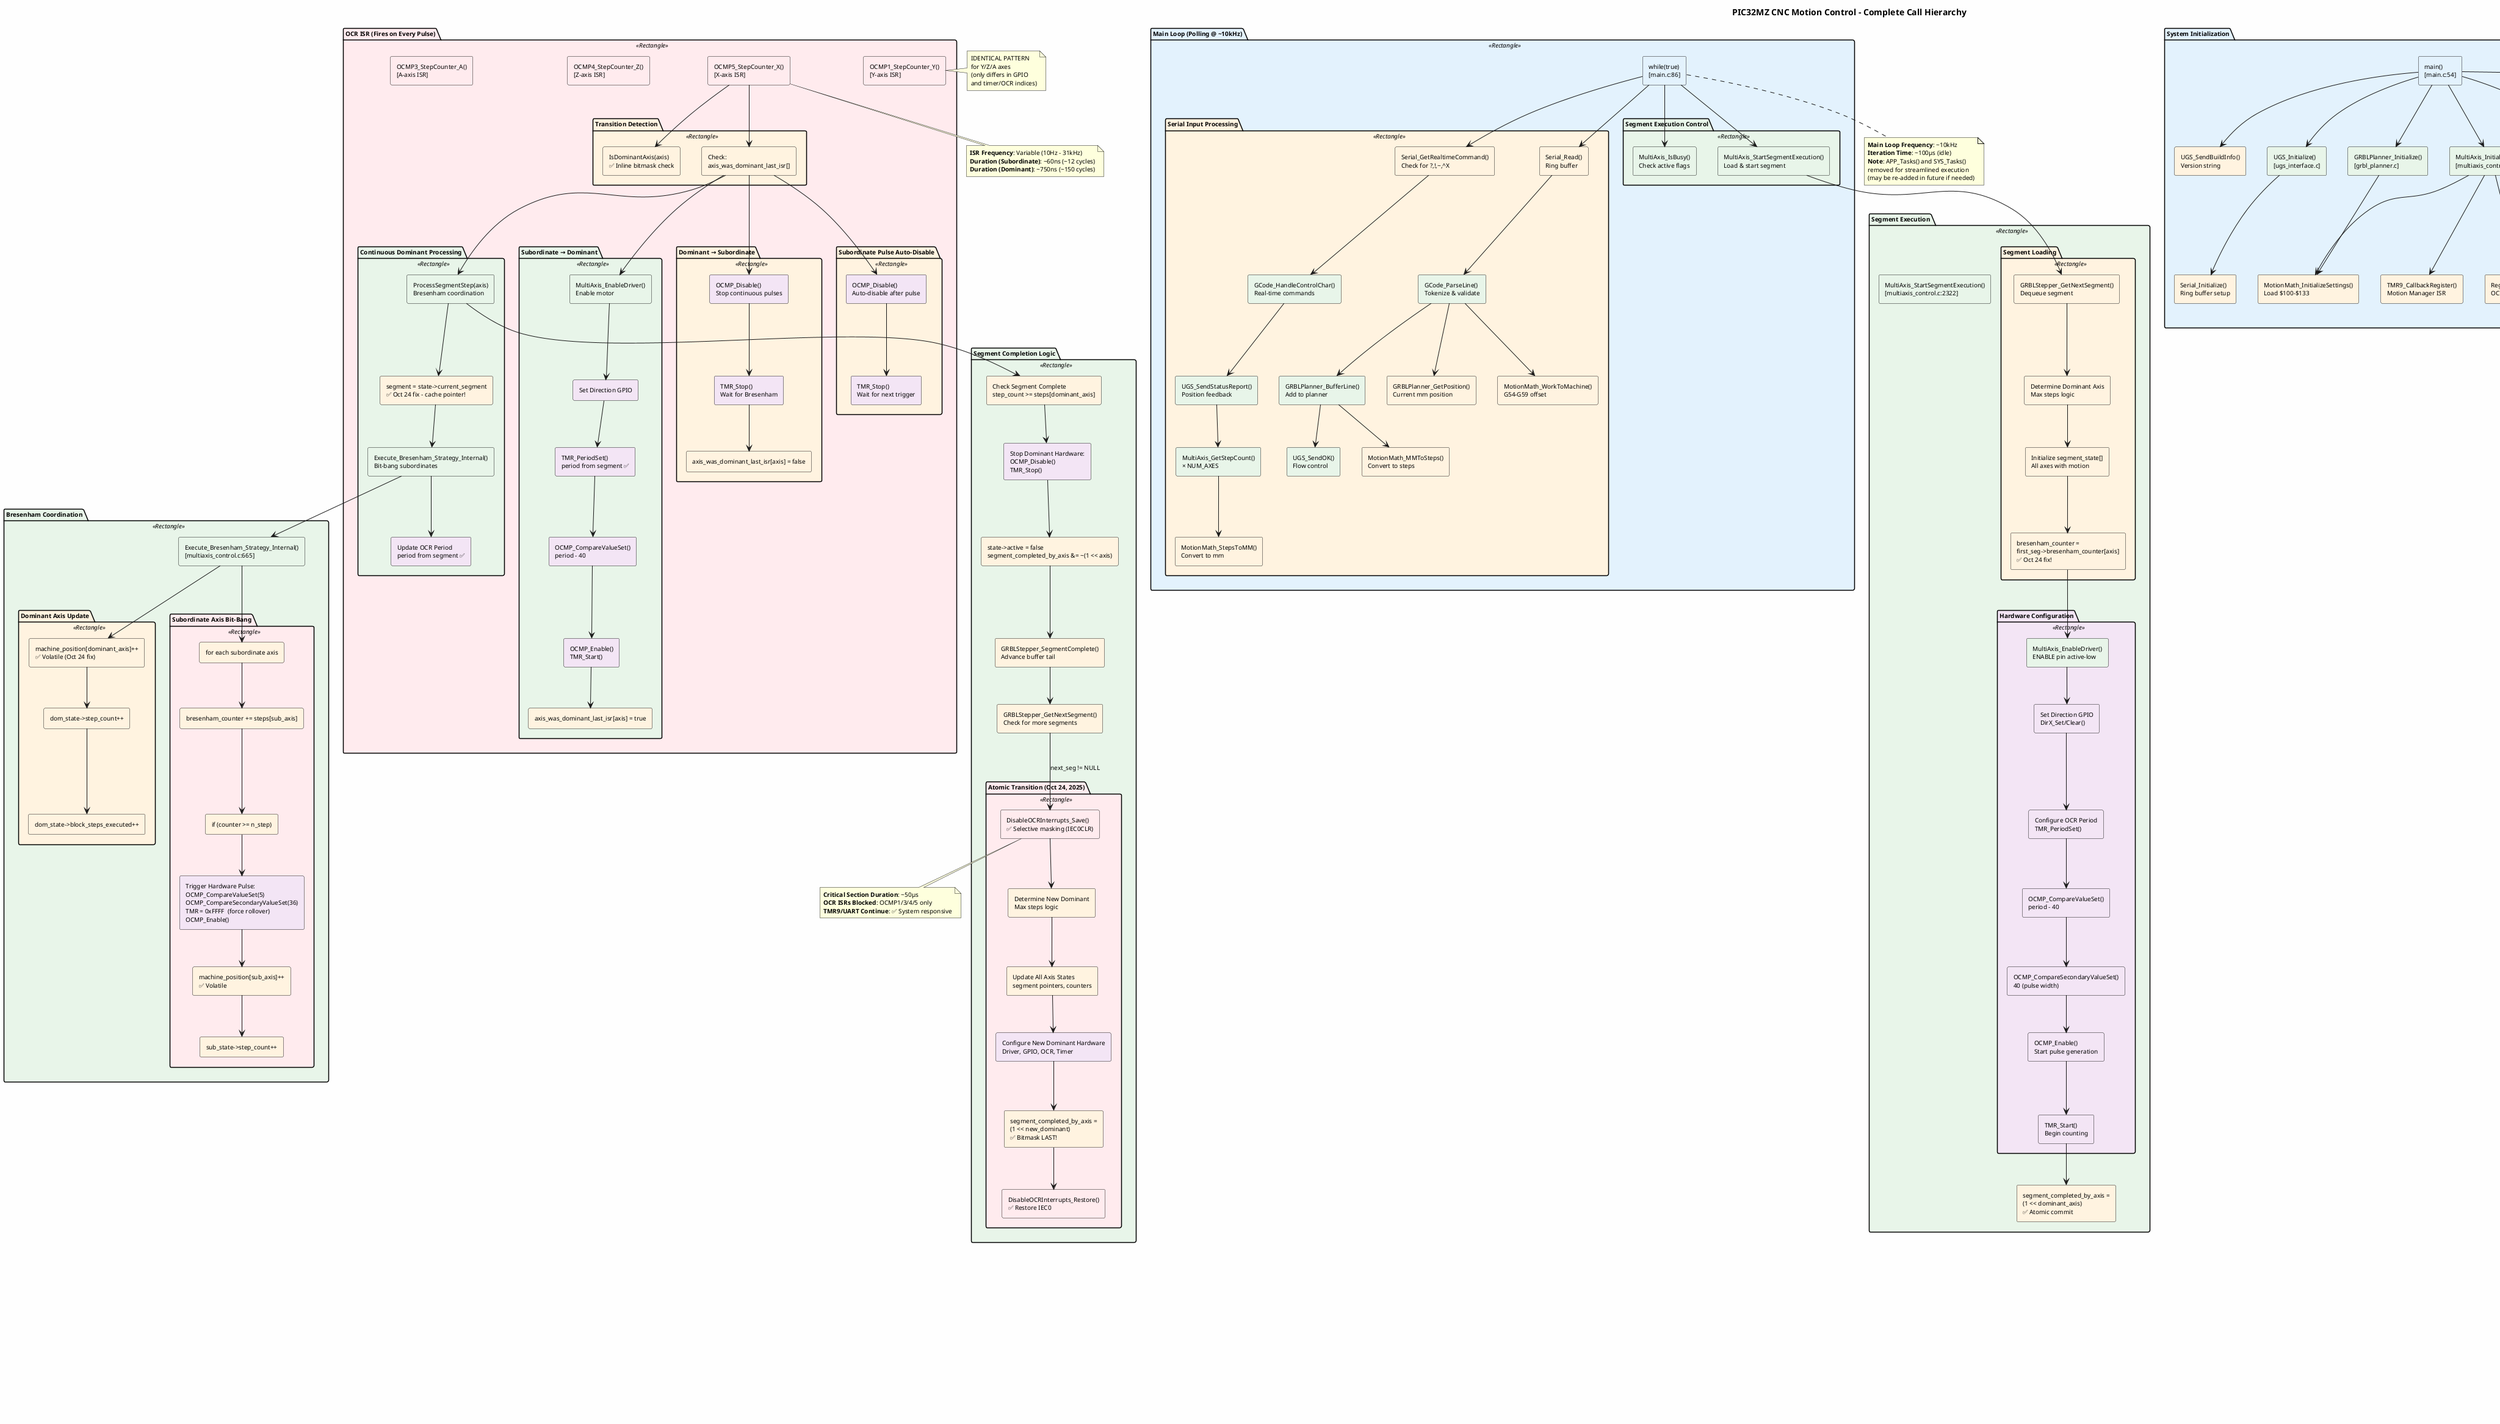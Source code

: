 @startuml Motion_Control_Call_Hierarchy
title PIC32MZ CNC Motion Control - Complete Call Hierarchy
skinparam componentStyle rectangle
skinparam backgroundColor #FEFEFE
skinparam defaultFontSize 10

' ═══════════════════════════════════════════════════════════════════════════
' COLOR SCHEME
' ═══════════════════════════════════════════════════════════════════════════
!define MAIN_COLOR #E3F2FD
!define ISR_COLOR #FFEBEE
!define API_COLOR #E8F5E9
!define HELPER_COLOR #FFF3E0
!define HARDWARE_COLOR #F3E5F5

' ═══════════════════════════════════════════════════════════════════════════
' SYSTEM INITIALIZATION FLOW
' ═══════════════════════════════════════════════════════════════════════════
package "System Initialization" <<Rectangle>> MAIN_COLOR {
    component main as "main()\n[main.c:54]" MAIN_COLOR
    
    package "Harmony3 Peripherals" <<Cloud>> HARDWARE_COLOR {
        component SYS_Init as "SYS_Initialize()\n[Generated Code]" HARDWARE_COLOR
        component CLK_Init as "CLK_Initialize()" HARDWARE_COLOR
        component GPIO_Init as "GPIO_Initialize()" HARDWARE_COLOR
        component TMR2_Init as "TMR2_Initialize()\nX-axis timer" HARDWARE_COLOR
        component TMR3_Init as "TMR3_Initialize()\nZ-axis timer" HARDWARE_COLOR
        component TMR4_Init as "TMR4_Initialize()\nY-axis timer" HARDWARE_COLOR
        component TMR5_Init as "TMR5_Initialize()\nA-axis timer" HARDWARE_COLOR
        component OCMP1_Init as "OCMP1_Initialize()\nY-axis pulses" HARDWARE_COLOR
        component OCMP3_Init as "OCMP3_Initialize()\nA-axis pulses" HARDWARE_COLOR
        component OCMP4_Init as "OCMP4_Initialize()\nZ-axis pulses" HARDWARE_COLOR
        component OCMP5_Init as "OCMP5_Initialize()\nX-axis pulses" HARDWARE_COLOR
        component TMR9_Init as "TMR9_Initialize()\nMotion Manager @10ms" HARDWARE_COLOR
        component UART2_Init as "UART2_Initialize()\nSerial @115200" HARDWARE_COLOR
    }
    
    component UGS_Init as "UGS_Initialize()\n[ugs_interface.c]" API_COLOR
    component Serial_Init as "Serial_Initialize()\nRing buffer setup" HELPER_COLOR
    
    component GRBL_Plan_Init as "GRBLPlanner_Initialize()\n[grbl_planner.c]" API_COLOR
    component MotionMath_Init as "MotionMath_InitializeSettings()\nLoad $100-$133" HELPER_COLOR
    
    component Multi_Init as "MultiAxis_Initialize()\n[multiaxis_control.c:2120]" API_COLOR
    component RegisterCallbacks as "Register OCR Callbacks\nOCMP1/3/4/5" HELPER_COLOR
    component SetStrategy as "MultiAxis_SetStepStrategy()\n× 4 axes" HELPER_COLOR
    component RegisterTMR9 as "TMR9_CallbackRegister()\nMotion Manager ISR" HELPER_COLOR
    
    component GCode_Init as "GCode_Initialize()\n[gcode_parser.c]" API_COLOR
    component BuildInfo as "UGS_SendBuildInfo()\nVersion string" HELPER_COLOR
}

main --> SYS_Init
SYS_Init --> CLK_Init
SYS_Init --> GPIO_Init
SYS_Init --> TMR2_Init
SYS_Init --> TMR3_Init
SYS_Init --> TMR4_Init
SYS_Init --> TMR5_Init
SYS_Init --> OCMP1_Init
SYS_Init --> OCMP3_Init
SYS_Init --> OCMP4_Init
SYS_Init --> OCMP5_Init
SYS_Init --> TMR9_Init
SYS_Init --> UART2_Init

main --> UGS_Init
UGS_Init --> Serial_Init

main --> GRBL_Plan_Init
GRBL_Plan_Init --> MotionMath_Init

main --> Multi_Init
Multi_Init --> MotionMath_Init
Multi_Init --> RegisterCallbacks
Multi_Init --> SetStrategy
Multi_Init --> RegisterTMR9

main --> GCode_Init
main --> BuildInfo

' ═══════════════════════════════════════════════════════════════════════════
' MAIN LOOP PROCESSING
' ═══════════════════════════════════════════════════════════════════════════
package "Main Loop (Polling @ ~10kHz)" <<Rectangle>> MAIN_COLOR {
    component MainLoop as "while(true)\n[main.c:86]" MAIN_COLOR
    
    package "Serial Input Processing" <<Rectangle>> HELPER_COLOR {
        component GetRealtime as "Serial_GetRealtimeCommand()\nCheck for ?,!,~,^X" HELPER_COLOR
        component HandleCtrl as "GCode_HandleControlChar()\nReal-time commands" API_COLOR
        component StatusReport as "UGS_SendStatusReport()\nPosition feedback" API_COLOR
        component GetStepCount as "MultiAxis_GetStepCount()\n× NUM_AXES" API_COLOR
        component StepsToMM as "MotionMath_StepsToMM()\nConvert to mm" HELPER_COLOR
        
        component SerialRead as "Serial_Read()\nRing buffer" HELPER_COLOR
        component ParseLine as "GCode_ParseLine()\nTokenize & validate" API_COLOR
        component GetPosition as "GRBLPlanner_GetPosition()\nCurrent mm position" HELPER_COLOR
        component WorkToMachine as "MotionMath_WorkToMachine()\nG54-G59 offset" HELPER_COLOR
        component BufferLine as "GRBLPlanner_BufferLine()\nAdd to planner" API_COLOR
        component MMToSteps as "MotionMath_MMToSteps()\nConvert to steps" HELPER_COLOR
        component SendOK as "UGS_SendOK()\nFlow control" API_COLOR
    }
    
    package "Segment Execution Control" <<Rectangle>> API_COLOR {
        component IsBusy as "MultiAxis_IsBusy()\nCheck active flags" API_COLOR
        component StartSeg as "MultiAxis_StartSegmentExecution()\nLoad & start segment" API_COLOR
    }
}

MainLoop --> GetRealtime
GetRealtime --> HandleCtrl
HandleCtrl --> StatusReport
StatusReport --> GetStepCount
GetStepCount --> StepsToMM

MainLoop --> SerialRead
SerialRead --> ParseLine
ParseLine --> GetPosition
ParseLine --> WorkToMachine
ParseLine --> BufferLine
BufferLine --> MMToSteps
BufferLine --> SendOK

MainLoop --> IsBusy
MainLoop --> StartSeg

' ═══════════════════════════════════════════════════════════════════════════
' SEGMENT EXECUTION FLOW
' ═══════════════════════════════════════════════════════════════════════════
package "Segment Execution" <<Rectangle>> API_COLOR {
    component StartSegExec as "MultiAxis_StartSegmentExecution()\n[multiaxis_control.c:2322]" API_COLOR
    
    package "Segment Loading" <<Rectangle>> HELPER_COLOR {
        component GetNextSeg as "GRBLStepper_GetNextSegment()\nDequeue segment" HELPER_COLOR
        component FindDominant as "Determine Dominant Axis\nMax steps logic" HELPER_COLOR
        component InitState as "Initialize segment_state[]\nAll axes with motion" HELPER_COLOR
        component InitBresenham as "bresenham_counter =\nfirst_seg->bresenham_counter[axis]\n✅ Oct 24 fix!" HELPER_COLOR
    }
    
    package "Hardware Configuration" <<Rectangle>> HARDWARE_COLOR {
        component EnableDriver as "MultiAxis_EnableDriver()\nENABLE pin active-low" API_COLOR
        component SetDir as "Set Direction GPIO\nDirX_Set/Clear()" HARDWARE_COLOR
        component ConfigOCR as "Configure OCR Period\nTMR_PeriodSet()" HARDWARE_COLOR
        component SetCompare as "OCMP_CompareValueSet()\nperiod - 40" HARDWARE_COLOR
        component SetSecondary as "OCMP_CompareSecondaryValueSet()\n40 (pulse width)" HARDWARE_COLOR
        component EnableOCR as "OCMP_Enable()\nStart pulse generation" HARDWARE_COLOR
        component StartTMR as "TMR_Start()\nBegin counting" HARDWARE_COLOR
    }
    
    component SetBitmask as "segment_completed_by_axis =\n(1 << dominant_axis)\n✅ Atomic commit" HELPER_COLOR
}

StartSeg --> GetNextSeg
GetNextSeg --> FindDominant
FindDominant --> InitState
InitState --> InitBresenham
InitBresenham --> EnableDriver
EnableDriver --> SetDir
SetDir --> ConfigOCR
ConfigOCR --> SetCompare
SetCompare --> SetSecondary
SetSecondary --> EnableOCR
EnableOCR --> StartTMR
StartTMR --> SetBitmask

' ═══════════════════════════════════════════════════════════════════════════
' ISR EXECUTION HIERARCHY
' ═══════════════════════════════════════════════════════════════════════════
package "OCR ISR (Fires on Every Pulse)" <<Rectangle>> ISR_COLOR {
    component OCMP5_ISR as "OCMP5_StepCounter_X()\n[X-axis ISR]" ISR_COLOR
    component OCMP1_ISR as "OCMP1_StepCounter_Y()\n[Y-axis ISR]" ISR_COLOR
    component OCMP4_ISR as "OCMP4_StepCounter_Z()\n[Z-axis ISR]" ISR_COLOR
    component OCMP3_ISR as "OCMP3_StepCounter_A()\n[A-axis ISR]" ISR_COLOR
    
    package "Transition Detection" <<Rectangle>> HELPER_COLOR {
        component IsDominant as "IsDominantAxis(axis)\n✅ Inline bitmask check" HELPER_COLOR
        component CheckTransition as "Check:\naxis_was_dominant_last_isr[]" HELPER_COLOR
    }
    
    package "Subordinate → Dominant" <<Rectangle>> API_COLOR {
        component SubToDom_Enable as "MultiAxis_EnableDriver()\nEnable motor" API_COLOR
        component SubToDom_Dir as "Set Direction GPIO" HARDWARE_COLOR
        component SubToDom_Period as "TMR_PeriodSet()\nperiod from segment ✅" HARDWARE_COLOR
        component SubToDom_OCR as "OCMP_CompareValueSet()\nperiod - 40" HARDWARE_COLOR
        component SubToDom_Start as "OCMP_Enable()\nTMR_Start()" HARDWARE_COLOR
        component SubToDom_Flag as "axis_was_dominant_last_isr[axis] = true" HELPER_COLOR
    }
    
    package "Continuous Dominant Processing" <<Rectangle>> API_COLOR {
        component ProcessSeg as "ProcessSegmentStep(axis)\nBresenham coordination" API_COLOR
        component CacheSeg as "segment = state->current_segment\n✅ Oct 24 fix - cache pointer!" HELPER_COLOR
        component ExecBresenham as "Execute_Bresenham_Strategy_Internal()\nBit-bang subordinates" API_COLOR
        component UpdatePeriod as "Update OCR Period\nperiod from segment ✅" HARDWARE_COLOR
    }
    
    package "Dominant → Subordinate" <<Rectangle>> HELPER_COLOR {
        component DomToSub_Disable as "OCMP_Disable()\nStop continuous pulses" HARDWARE_COLOR
        component DomToSub_Stop as "TMR_Stop()\nWait for Bresenham" HARDWARE_COLOR
        component DomToSub_Flag as "axis_was_dominant_last_isr[axis] = false" HELPER_COLOR
    }
    
    package "Subordinate Pulse Auto-Disable" <<Rectangle>> HELPER_COLOR {
        component Sub_Disable as "OCMP_Disable()\nAuto-disable after pulse" HARDWARE_COLOR
        component Sub_Stop as "TMR_Stop()\nWait for next trigger" HARDWARE_COLOR
    }
}

OCMP5_ISR --> IsDominant
OCMP5_ISR --> CheckTransition
CheckTransition --> SubToDom_Enable
SubToDom_Enable --> SubToDom_Dir
SubToDom_Dir --> SubToDom_Period
SubToDom_Period --> SubToDom_OCR
SubToDom_OCR --> SubToDom_Start
SubToDom_Start --> SubToDom_Flag

CheckTransition --> ProcessSeg
ProcessSeg --> CacheSeg
CacheSeg --> ExecBresenham
ExecBresenham --> UpdatePeriod

CheckTransition --> DomToSub_Disable
DomToSub_Disable --> DomToSub_Stop
DomToSub_Stop --> DomToSub_Flag

CheckTransition --> Sub_Disable
Sub_Disable --> Sub_Stop

note right of OCMP1_ISR
  IDENTICAL PATTERN
  for Y/Z/A axes
  (only differs in GPIO
  and timer/OCR indices)
end note

' ═══════════════════════════════════════════════════════════════════════════
' BRESENHAM EXECUTION DETAIL
' ═══════════════════════════════════════════════════════════════════════════
package "Bresenham Coordination" <<Rectangle>> API_COLOR {
    component BresenhamEntry as "Execute_Bresenham_Strategy_Internal()\n[multiaxis_control.c:665]" API_COLOR
    
    package "Dominant Axis Update" <<Rectangle>> HELPER_COLOR {
        component UpdateDomPos as "machine_position[dominant_axis]++\n✅ Volatile (Oct 24 fix)" HELPER_COLOR
        component IncDomStep as "dom_state->step_count++" HELPER_COLOR
        component IncBlockExec as "dom_state->block_steps_executed++" HELPER_COLOR
    }
    
    package "Subordinate Axis Bit-Bang" <<Rectangle>> ISR_COLOR {
        component LoopSubAxes as "for each subordinate axis" HELPER_COLOR
        component BresAccum as "bresenham_counter += steps[sub_axis]" HELPER_COLOR
        component CheckOverflow as "if (counter >= n_step)" HELPER_COLOR
        component TriggerPulse as "Trigger Hardware Pulse:\nOCMP_CompareValueSet(5)\nOCMP_CompareSecondaryValueSet(36)\nTMR = 0xFFFF  (force rollover)\nOCMP_Enable()" HARDWARE_COLOR
        component UpdateSubPos as "machine_position[sub_axis]++\n✅ Volatile" HELPER_COLOR
        component IncSubStep as "sub_state->step_count++" HELPER_COLOR
    }
}

ExecBresenham --> BresenhamEntry
BresenhamEntry --> UpdateDomPos
UpdateDomPos --> IncDomStep
IncDomStep --> IncBlockExec

BresenhamEntry --> LoopSubAxes
LoopSubAxes --> BresAccum
BresAccum --> CheckOverflow
CheckOverflow --> TriggerPulse
TriggerPulse --> UpdateSubPos
UpdateSubPos --> IncSubStep

' ═══════════════════════════════════════════════════════════════════════════
' SEGMENT COMPLETION & TRANSITION
' ═══════════════════════════════════════════════════════════════════════════
package "Segment Completion Logic" <<Rectangle>> API_COLOR {
    component CheckComplete as "Check Segment Complete\nstep_count >= steps[dominant_axis]" HELPER_COLOR
    component StopHardware as "Stop Dominant Hardware:\nOCMP_Disable()\nTMR_Stop()" HARDWARE_COLOR
    component ClearActive as "state->active = false\nsegment_completed_by_axis &= ~(1 << axis)" HELPER_COLOR
    component SegComplete as "GRBLStepper_SegmentComplete()\nAdvance buffer tail" HELPER_COLOR
    component GetNext as "GRBLStepper_GetNextSegment()\nCheck for more segments" HELPER_COLOR
    
    package "Atomic Transition (Oct 24, 2025)" <<Rectangle>> ISR_COLOR {
        component DisableOCR as "DisableOCRInterrupts_Save()\n✅ Selective masking (IEC0CLR)" ISR_COLOR
        component FindNewDom as "Determine New Dominant\nMax steps logic" HELPER_COLOR
        component UpdateStates as "Update All Axis States\nsegment pointers, counters" HELPER_COLOR
        component ConfigNewHW as "Configure New Dominant Hardware\nDriver, GPIO, OCR, Timer" HARDWARE_COLOR
        component AtomicCommit as "segment_completed_by_axis =\n(1 << new_dominant)\n✅ Bitmask LAST!" HELPER_COLOR
        component RestoreOCR as "DisableOCRInterrupts_Restore()\n✅ Restore IEC0" ISR_COLOR
    }
}

ProcessSeg --> CheckComplete
CheckComplete --> StopHardware
StopHardware --> ClearActive
ClearActive --> SegComplete
SegComplete --> GetNext

GetNext --> DisableOCR : "next_seg != NULL"
DisableOCR --> FindNewDom
FindNewDom --> UpdateStates
UpdateStates --> ConfigNewHW
ConfigNewHW --> AtomicCommit
AtomicCommit --> RestoreOCR

' ═══════════════════════════════════════════════════════════════════════════
' TIMING & FREQUENCY ANNOTATIONS
' ═══════════════════════════════════════════════════════════════════════════
note bottom of MainLoop
  **Main Loop Frequency**: ~10kHz
  **Iteration Time**: ~100µs (idle)
  **Note**: APP_Tasks() and SYS_Tasks()
  removed for streamlined execution
  (may be re-added in future if needed)
end note

note bottom of OCMP5_ISR
  **ISR Frequency**: Variable (10Hz - 31kHz)
  **Duration (Subordinate)**: ~60ns (~12 cycles)
  **Duration (Dominant)**: ~750ns (~150 cycles)
end note

note bottom of DisableOCR
  **Critical Section Duration**: ~50µs
  **OCR ISRs Blocked**: OCMP1/3/4/5 only
  **TMR9/UART Continue**: ✅ System responsive
end note

' ═══════════════════════════════════════════════════════════════════════════
' LEGEND
' ═══════════════════════════════════════════════════════════════════════════
legend right
  **Color Legend:**
  |<MAIN_COLOR>  | Main/Application Layer |
  |<ISR_COLOR>   | ISR Context (Interrupt) |
  |<API_COLOR>   | Public API Functions |
  |<HELPER_COLOR>| Internal Helpers |
  |<HARDWARE_COLOR>| Hardware/PLIB Calls |
  
  **Critical Fixes (Oct 24, 2025):**
  ✅ machine_position[] volatile
  ✅ Bresenham counter from segment data
  ✅ Segment pointer caching (race prevention)
  ✅ Atomic transition with selective masking
  ✅ Actual segment period (not hardcoded 100)
end legend

@enduml
